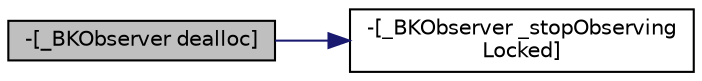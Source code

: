digraph "-[_BKObserver dealloc]"
{
  edge [fontname="Helvetica",fontsize="10",labelfontname="Helvetica",labelfontsize="10"];
  node [fontname="Helvetica",fontsize="10",shape=record];
  rankdir="LR";
  Node5 [label="-[_BKObserver dealloc]",height=0.2,width=0.4,color="black", fillcolor="grey75", style="filled", fontcolor="black"];
  Node5 -> Node6 [color="midnightblue",fontsize="10",style="solid",fontname="Helvetica"];
  Node6 [label="-[_BKObserver _stopObserving\lLocked]",height=0.2,width=0.4,color="black", fillcolor="white", style="filled",URL="$interface___b_k_observer.html#a549c8dec9fe77025cfef4201437f1e7c"];
}
